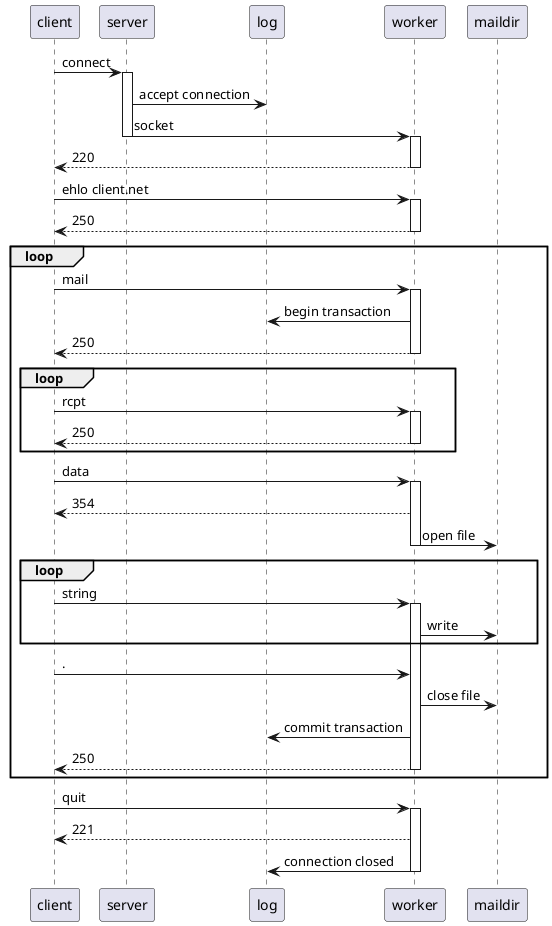 @startuml

client -> server : connect
activate server
server -> log : accept connection
server -> worker : socket
deactivate server
activate worker
client <-- worker : 220
deactivate worker

client -> worker : ehlo client.net
activate worker
client <-- worker : 250
deactivate worker

loop

    client -> worker : mail
    activate worker
    worker -> log : begin transaction
    client <-- worker : 250
    deactivate worker

    loop

        client -> worker : rcpt
        activate worker
        client <-- worker : 250
        deactivate worker

    end

    client -> worker : data
    activate worker
    client <-- worker : 354
    worker -> maildir : open file
    deactivate worker

    loop
        client -> worker : string
        activate worker
        worker -> maildir : write
    end

    client -> worker : .
    worker -> maildir : close file
    worker -> log : commit transaction
    client <-- worker : 250
    deactivate worker
end

client -> worker : quit
activate worker
client <-- worker : 221
worker -> log : connection closed
deactivate worker

@enduml
